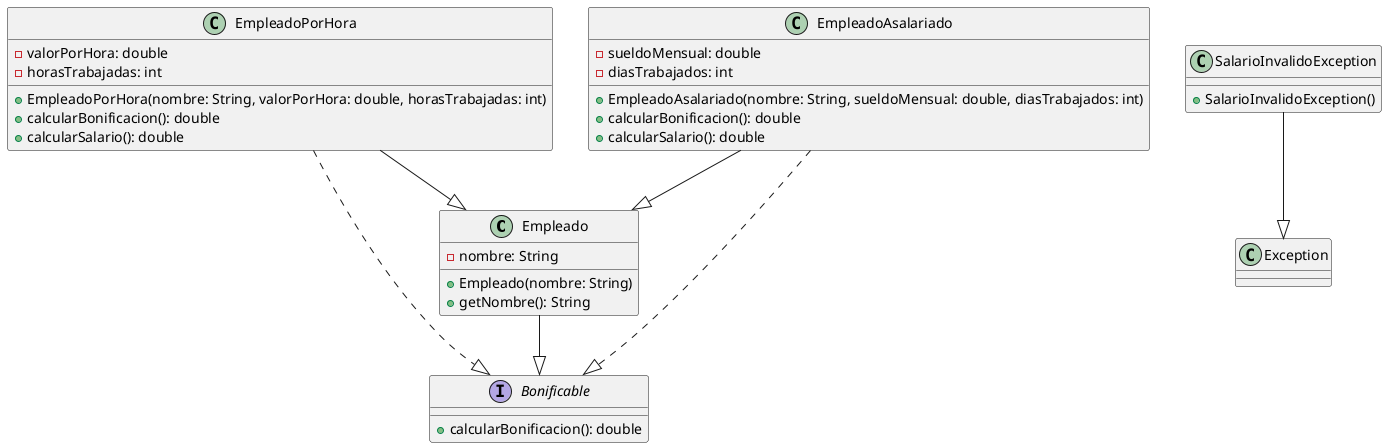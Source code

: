 @startuml Empleado

class Empleado {
  - nombre: String
  + Empleado(nombre: String)
  + getNombre(): String
}

class EmpleadoPorHora {
  - valorPorHora: double
  - horasTrabajadas: int
  + EmpleadoPorHora(nombre: String, valorPorHora: double, horasTrabajadas: int)
  + calcularBonificacion(): double
  + calcularSalario(): double
}

class EmpleadoAsalariado {
  - sueldoMensual: double
  - diasTrabajados: int
  + EmpleadoAsalariado(nombre: String, sueldoMensual: double, diasTrabajados: int)
  + calcularBonificacion(): double
  + calcularSalario(): double
}

interface Bonificable {
  + calcularBonificacion(): double
}

class SalarioInvalidoException {
  + SalarioInvalidoException()
}

Empleado --|> Bonificable
EmpleadoPorHora --|> Empleado
EmpleadoPorHora ..|> Bonificable
EmpleadoAsalariado --|> Empleado
EmpleadoAsalariado ..|> Bonificable
SalarioInvalidoException --|> Exception

@enduml
